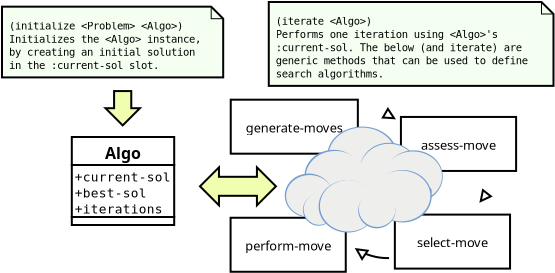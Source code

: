 <?xml version="1.0" encoding="UTF-8"?>
<dia:diagram xmlns:dia="http://www.lysator.liu.se/~alla/dia/">
  <dia:layer name="Background" visible="true" active="true">
    <dia:object type="UML - Class" version="0" id="O0">
      <dia:attribute name="obj_pos">
        <dia:point val="9.913,14.267"/>
      </dia:attribute>
      <dia:attribute name="obj_bb">
        <dia:rectangle val="9.863,14.217;15.083,18.717"/>
      </dia:attribute>
      <dia:attribute name="elem_corner">
        <dia:point val="9.913,14.267"/>
      </dia:attribute>
      <dia:attribute name="elem_width">
        <dia:real val="5.12"/>
      </dia:attribute>
      <dia:attribute name="elem_height">
        <dia:real val="4.4"/>
      </dia:attribute>
      <dia:attribute name="name">
        <dia:string>#Algo#</dia:string>
      </dia:attribute>
      <dia:attribute name="stereotype">
        <dia:string>##</dia:string>
      </dia:attribute>
      <dia:attribute name="comment">
        <dia:string>##</dia:string>
      </dia:attribute>
      <dia:attribute name="abstract">
        <dia:boolean val="false"/>
      </dia:attribute>
      <dia:attribute name="suppress_attributes">
        <dia:boolean val="false"/>
      </dia:attribute>
      <dia:attribute name="suppress_operations">
        <dia:boolean val="false"/>
      </dia:attribute>
      <dia:attribute name="visible_attributes">
        <dia:boolean val="true"/>
      </dia:attribute>
      <dia:attribute name="visible_operations">
        <dia:boolean val="true"/>
      </dia:attribute>
      <dia:attribute name="visible_comments">
        <dia:boolean val="false"/>
      </dia:attribute>
      <dia:attribute name="wrap_operations">
        <dia:boolean val="true"/>
      </dia:attribute>
      <dia:attribute name="wrap_after_char">
        <dia:int val="40"/>
      </dia:attribute>
      <dia:attribute name="comment_line_length">
        <dia:int val="17"/>
      </dia:attribute>
      <dia:attribute name="comment_tagging">
        <dia:boolean val="false"/>
      </dia:attribute>
      <dia:attribute name="line_width">
        <dia:real val="0.1"/>
      </dia:attribute>
      <dia:attribute name="line_color">
        <dia:color val="#000000"/>
      </dia:attribute>
      <dia:attribute name="fill_color">
        <dia:color val="#ffffff"/>
      </dia:attribute>
      <dia:attribute name="text_color">
        <dia:color val="#000000"/>
      </dia:attribute>
      <dia:attribute name="normal_font">
        <dia:font family="monospace" style="0" name="Courier"/>
      </dia:attribute>
      <dia:attribute name="abstract_font">
        <dia:font family="monospace" style="88" name="Courier-BoldOblique"/>
      </dia:attribute>
      <dia:attribute name="polymorphic_font">
        <dia:font family="monospace" style="8" name="Courier-Oblique"/>
      </dia:attribute>
      <dia:attribute name="classname_font">
        <dia:font family="sans" style="80" name="Helvetica-Bold"/>
      </dia:attribute>
      <dia:attribute name="abstract_classname_font">
        <dia:font family="sans" style="88" name="Helvetica-BoldOblique"/>
      </dia:attribute>
      <dia:attribute name="comment_font">
        <dia:font family="sans" style="8" name="Helvetica-Oblique"/>
      </dia:attribute>
      <dia:attribute name="normal_font_height">
        <dia:real val="0.8"/>
      </dia:attribute>
      <dia:attribute name="polymorphic_font_height">
        <dia:real val="0.8"/>
      </dia:attribute>
      <dia:attribute name="abstract_font_height">
        <dia:real val="0.8"/>
      </dia:attribute>
      <dia:attribute name="classname_font_height">
        <dia:real val="1"/>
      </dia:attribute>
      <dia:attribute name="abstract_classname_font_height">
        <dia:real val="1"/>
      </dia:attribute>
      <dia:attribute name="comment_font_height">
        <dia:real val="0.7"/>
      </dia:attribute>
      <dia:attribute name="attributes">
        <dia:composite type="umlattribute">
          <dia:attribute name="name">
            <dia:string>#current-sol#</dia:string>
          </dia:attribute>
          <dia:attribute name="type">
            <dia:string>##</dia:string>
          </dia:attribute>
          <dia:attribute name="value">
            <dia:string>##</dia:string>
          </dia:attribute>
          <dia:attribute name="comment">
            <dia:string>##</dia:string>
          </dia:attribute>
          <dia:attribute name="visibility">
            <dia:enum val="0"/>
          </dia:attribute>
          <dia:attribute name="abstract">
            <dia:boolean val="false"/>
          </dia:attribute>
          <dia:attribute name="class_scope">
            <dia:boolean val="false"/>
          </dia:attribute>
        </dia:composite>
        <dia:composite type="umlattribute">
          <dia:attribute name="name">
            <dia:string>#best-sol#</dia:string>
          </dia:attribute>
          <dia:attribute name="type">
            <dia:string>##</dia:string>
          </dia:attribute>
          <dia:attribute name="value">
            <dia:string>##</dia:string>
          </dia:attribute>
          <dia:attribute name="comment">
            <dia:string>##</dia:string>
          </dia:attribute>
          <dia:attribute name="visibility">
            <dia:enum val="0"/>
          </dia:attribute>
          <dia:attribute name="abstract">
            <dia:boolean val="false"/>
          </dia:attribute>
          <dia:attribute name="class_scope">
            <dia:boolean val="false"/>
          </dia:attribute>
        </dia:composite>
        <dia:composite type="umlattribute">
          <dia:attribute name="name">
            <dia:string>#iterations#</dia:string>
          </dia:attribute>
          <dia:attribute name="type">
            <dia:string>##</dia:string>
          </dia:attribute>
          <dia:attribute name="value">
            <dia:string>##</dia:string>
          </dia:attribute>
          <dia:attribute name="comment">
            <dia:string>##</dia:string>
          </dia:attribute>
          <dia:attribute name="visibility">
            <dia:enum val="0"/>
          </dia:attribute>
          <dia:attribute name="abstract">
            <dia:boolean val="false"/>
          </dia:attribute>
          <dia:attribute name="class_scope">
            <dia:boolean val="false"/>
          </dia:attribute>
        </dia:composite>
      </dia:attribute>
      <dia:attribute name="operations"/>
      <dia:attribute name="template">
        <dia:boolean val="false"/>
      </dia:attribute>
      <dia:attribute name="templates"/>
    </dia:object>
    <dia:object type="UML - Note" version="0" id="O1">
      <dia:attribute name="obj_pos">
        <dia:point val="19.762,7.517"/>
      </dia:attribute>
      <dia:attribute name="obj_bb">
        <dia:rectangle val="19.712,7.467;34.047,11.761"/>
      </dia:attribute>
      <dia:attribute name="meta">
        <dia:composite type="dict"/>
      </dia:attribute>
      <dia:attribute name="elem_corner">
        <dia:point val="19.762,7.517"/>
      </dia:attribute>
      <dia:attribute name="elem_width">
        <dia:real val="14.235"/>
      </dia:attribute>
      <dia:attribute name="elem_height">
        <dia:real val="4.195"/>
      </dia:attribute>
      <dia:attribute name="line_width">
        <dia:real val="0.1"/>
      </dia:attribute>
      <dia:attribute name="line_colour">
        <dia:color val="#000000"/>
      </dia:attribute>
      <dia:attribute name="fill_colour">
        <dia:color val="#f4fff2"/>
      </dia:attribute>
      <dia:attribute name="text">
        <dia:composite type="text">
          <dia:attribute name="string">
            <dia:string>#(iterate &lt;Algo&gt;)
Performs one iteration using &lt;Algo&gt;'s
:current-sol. The below (and iterate) are
generic methods that can be used to define
search algorithms.#</dia:string>
          </dia:attribute>
          <dia:attribute name="font">
            <dia:font family="monospace" style="0" name="Courier"/>
          </dia:attribute>
          <dia:attribute name="height">
            <dia:real val="0.659"/>
          </dia:attribute>
          <dia:attribute name="pos">
            <dia:point val="20.112,8.657"/>
          </dia:attribute>
          <dia:attribute name="color">
            <dia:color val="#000000"/>
          </dia:attribute>
          <dia:attribute name="alignment">
            <dia:enum val="0"/>
          </dia:attribute>
        </dia:composite>
      </dia:attribute>
    </dia:object>
    <dia:object type="UML - Note" version="0" id="O2">
      <dia:attribute name="obj_pos">
        <dia:point val="6.423,7.752"/>
      </dia:attribute>
      <dia:attribute name="obj_bb">
        <dia:rectangle val="6.373,7.702;17.532,11.338"/>
      </dia:attribute>
      <dia:attribute name="meta">
        <dia:composite type="dict"/>
      </dia:attribute>
      <dia:attribute name="elem_corner">
        <dia:point val="6.423,7.752"/>
      </dia:attribute>
      <dia:attribute name="elem_width">
        <dia:real val="11.06"/>
      </dia:attribute>
      <dia:attribute name="elem_height">
        <dia:real val="3.536"/>
      </dia:attribute>
      <dia:attribute name="line_width">
        <dia:real val="0.1"/>
      </dia:attribute>
      <dia:attribute name="line_colour">
        <dia:color val="#000000"/>
      </dia:attribute>
      <dia:attribute name="fill_colour">
        <dia:color val="#f4fff2"/>
      </dia:attribute>
      <dia:attribute name="text">
        <dia:composite type="text">
          <dia:attribute name="string">
            <dia:string>#(initialize &lt;Problem&gt; &lt;Algo&gt;)
Initializes the &lt;Algo&gt; instance,
by creating an initial solution
in the :current-sol slot.#</dia:string>
          </dia:attribute>
          <dia:attribute name="font">
            <dia:font family="monospace" style="0" name="Courier"/>
          </dia:attribute>
          <dia:attribute name="height">
            <dia:real val="0.659"/>
          </dia:attribute>
          <dia:attribute name="pos">
            <dia:point val="6.773,8.892"/>
          </dia:attribute>
          <dia:attribute name="color">
            <dia:color val="#000000"/>
          </dia:attribute>
          <dia:attribute name="alignment">
            <dia:enum val="0"/>
          </dia:attribute>
        </dia:composite>
      </dia:attribute>
    </dia:object>
    <dia:object type="Flowchart - Box" version="0" id="O3">
      <dia:attribute name="obj_pos">
        <dia:point val="17.86,12.401"/>
      </dia:attribute>
      <dia:attribute name="obj_bb">
        <dia:rectangle val="17.81,12.351;24.265,15.151"/>
      </dia:attribute>
      <dia:attribute name="elem_corner">
        <dia:point val="17.86,12.401"/>
      </dia:attribute>
      <dia:attribute name="elem_width">
        <dia:real val="6.355"/>
      </dia:attribute>
      <dia:attribute name="elem_height">
        <dia:real val="2.7"/>
      </dia:attribute>
      <dia:attribute name="show_background">
        <dia:boolean val="true"/>
      </dia:attribute>
      <dia:attribute name="padding">
        <dia:real val="0.5"/>
      </dia:attribute>
      <dia:attribute name="text">
        <dia:composite type="text">
          <dia:attribute name="string">
            <dia:string>#generate-moves#</dia:string>
          </dia:attribute>
          <dia:attribute name="font">
            <dia:font family="sans" style="0" name="Helvetica"/>
          </dia:attribute>
          <dia:attribute name="height">
            <dia:real val="0.8"/>
          </dia:attribute>
          <dia:attribute name="pos">
            <dia:point val="21.037,13.946"/>
          </dia:attribute>
          <dia:attribute name="color">
            <dia:color val="#000000"/>
          </dia:attribute>
          <dia:attribute name="alignment">
            <dia:enum val="1"/>
          </dia:attribute>
        </dia:composite>
      </dia:attribute>
    </dia:object>
    <dia:object type="Flowchart - Box" version="0" id="O4">
      <dia:attribute name="obj_pos">
        <dia:point val="26.369,13.264"/>
      </dia:attribute>
      <dia:attribute name="obj_bb">
        <dia:rectangle val="26.319,13.214;32.178,16.014"/>
      </dia:attribute>
      <dia:attribute name="elem_corner">
        <dia:point val="26.369,13.264"/>
      </dia:attribute>
      <dia:attribute name="elem_width">
        <dia:real val="5.759"/>
      </dia:attribute>
      <dia:attribute name="elem_height">
        <dia:real val="2.7"/>
      </dia:attribute>
      <dia:attribute name="show_background">
        <dia:boolean val="true"/>
      </dia:attribute>
      <dia:attribute name="padding">
        <dia:real val="0.5"/>
      </dia:attribute>
      <dia:attribute name="text">
        <dia:composite type="text">
          <dia:attribute name="string">
            <dia:string>#assess-move#</dia:string>
          </dia:attribute>
          <dia:attribute name="font">
            <dia:font family="sans" style="0" name="Helvetica"/>
          </dia:attribute>
          <dia:attribute name="height">
            <dia:real val="0.8"/>
          </dia:attribute>
          <dia:attribute name="pos">
            <dia:point val="29.248,14.809"/>
          </dia:attribute>
          <dia:attribute name="color">
            <dia:color val="#000000"/>
          </dia:attribute>
          <dia:attribute name="alignment">
            <dia:enum val="1"/>
          </dia:attribute>
        </dia:composite>
      </dia:attribute>
    </dia:object>
    <dia:object type="Flowchart - Box" version="0" id="O5">
      <dia:attribute name="obj_pos">
        <dia:point val="26.066,18.147"/>
      </dia:attribute>
      <dia:attribute name="obj_bb">
        <dia:rectangle val="26.016,18.097;31.875,20.897"/>
      </dia:attribute>
      <dia:attribute name="elem_corner">
        <dia:point val="26.066,18.147"/>
      </dia:attribute>
      <dia:attribute name="elem_width">
        <dia:real val="5.759"/>
      </dia:attribute>
      <dia:attribute name="elem_height">
        <dia:real val="2.7"/>
      </dia:attribute>
      <dia:attribute name="show_background">
        <dia:boolean val="true"/>
      </dia:attribute>
      <dia:attribute name="padding">
        <dia:real val="0.5"/>
      </dia:attribute>
      <dia:attribute name="text">
        <dia:composite type="text">
          <dia:attribute name="string">
            <dia:string>#select-move#</dia:string>
          </dia:attribute>
          <dia:attribute name="font">
            <dia:font family="sans" style="0" name="Helvetica"/>
          </dia:attribute>
          <dia:attribute name="height">
            <dia:real val="0.8"/>
          </dia:attribute>
          <dia:attribute name="pos">
            <dia:point val="28.945,19.692"/>
          </dia:attribute>
          <dia:attribute name="color">
            <dia:color val="#000000"/>
          </dia:attribute>
          <dia:attribute name="alignment">
            <dia:enum val="1"/>
          </dia:attribute>
        </dia:composite>
      </dia:attribute>
    </dia:object>
    <dia:object type="Flowchart - Box" version="0" id="O6">
      <dia:attribute name="obj_pos">
        <dia:point val="17.852,18.305"/>
      </dia:attribute>
      <dia:attribute name="obj_bb">
        <dia:rectangle val="17.802,18.256;23.661,21.055"/>
      </dia:attribute>
      <dia:attribute name="elem_corner">
        <dia:point val="17.852,18.305"/>
      </dia:attribute>
      <dia:attribute name="elem_width">
        <dia:real val="5.759"/>
      </dia:attribute>
      <dia:attribute name="elem_height">
        <dia:real val="2.7"/>
      </dia:attribute>
      <dia:attribute name="show_background">
        <dia:boolean val="true"/>
      </dia:attribute>
      <dia:attribute name="padding">
        <dia:real val="0.5"/>
      </dia:attribute>
      <dia:attribute name="text">
        <dia:composite type="text">
          <dia:attribute name="string">
            <dia:string>#perform-move#</dia:string>
          </dia:attribute>
          <dia:attribute name="font">
            <dia:font family="sans" style="0" name="Helvetica"/>
          </dia:attribute>
          <dia:attribute name="height">
            <dia:real val="0.8"/>
          </dia:attribute>
          <dia:attribute name="pos">
            <dia:point val="20.731,19.851"/>
          </dia:attribute>
          <dia:attribute name="color">
            <dia:color val="#000000"/>
          </dia:attribute>
          <dia:attribute name="alignment">
            <dia:enum val="1"/>
          </dia:attribute>
        </dia:composite>
      </dia:attribute>
    </dia:object>
    <dia:group>
      <dia:group>
        <dia:object type="Standard - Beziergon" version="0" id="O7">
          <dia:attribute name="obj_pos">
            <dia:point val="25.977,15.171"/>
          </dia:attribute>
          <dia:attribute name="obj_bb">
            <dia:rectangle val="22.696,13.746;26.177,16.596"/>
          </dia:attribute>
          <dia:attribute name="bez_points">
            <dia:point val="25.977,15.171"/>
            <dia:point val="25.977,15.848"/>
            <dia:point val="25.287,16.396"/>
            <dia:point val="24.436,16.396"/>
            <dia:point val="23.585,16.396"/>
            <dia:point val="22.896,15.848"/>
            <dia:point val="22.896,15.171"/>
            <dia:point val="22.896,14.495"/>
            <dia:point val="23.585,13.946"/>
            <dia:point val="24.436,13.946"/>
            <dia:point val="25.287,13.946"/>
            <dia:point val="25.977,14.495"/>
          </dia:attribute>
          <dia:attribute name="corner_types">
            <dia:enum val="-1228352448"/>
            <dia:enum val="0"/>
            <dia:enum val="0"/>
            <dia:enum val="0"/>
            <dia:enum val="0"/>
          </dia:attribute>
          <dia:attribute name="line_color">
            <dia:color val="#729fcf"/>
          </dia:attribute>
          <dia:attribute name="line_width">
            <dia:real val="0.4"/>
          </dia:attribute>
          <dia:attribute name="inner_color">
            <dia:color val="#729fcf"/>
          </dia:attribute>
          <dia:attribute name="show_background">
            <dia:boolean val="true"/>
          </dia:attribute>
        </dia:object>
        <dia:object type="Standard - Beziergon" version="0" id="O8">
          <dia:attribute name="obj_pos">
            <dia:point val="25.908,15.213"/>
          </dia:attribute>
          <dia:attribute name="obj_bb">
            <dia:rectangle val="22.752,13.797;26.108,16.629"/>
          </dia:attribute>
          <dia:attribute name="bez_points">
            <dia:point val="25.908,15.213"/>
            <dia:point val="25.908,15.885"/>
            <dia:point val="25.247,16.429"/>
            <dia:point val="24.43,16.429"/>
            <dia:point val="23.614,16.429"/>
            <dia:point val="22.952,15.885"/>
            <dia:point val="22.952,15.213"/>
            <dia:point val="22.952,14.542"/>
            <dia:point val="23.614,13.997"/>
            <dia:point val="24.43,13.997"/>
            <dia:point val="25.247,13.997"/>
            <dia:point val="25.908,14.542"/>
          </dia:attribute>
          <dia:attribute name="corner_types">
            <dia:enum val="-1228352448"/>
            <dia:enum val="0"/>
            <dia:enum val="0"/>
            <dia:enum val="0"/>
            <dia:enum val="0"/>
          </dia:attribute>
          <dia:attribute name="line_color">
            <dia:color val="#eeeeec"/>
          </dia:attribute>
          <dia:attribute name="line_width">
            <dia:real val="0.4"/>
          </dia:attribute>
          <dia:attribute name="inner_color">
            <dia:color val="#eeeeec"/>
          </dia:attribute>
          <dia:attribute name="show_background">
            <dia:boolean val="true"/>
          </dia:attribute>
        </dia:object>
        <dia:object type="Standard - Beziergon" version="0" id="O9">
          <dia:attribute name="obj_pos">
            <dia:point val="26.04,16.724"/>
          </dia:attribute>
          <dia:attribute name="obj_bb">
            <dia:rectangle val="23.34,15.413;26.24,18.035"/>
          </dia:attribute>
          <dia:attribute name="bez_points">
            <dia:point val="26.04,16.724"/>
            <dia:point val="26.04,17.338"/>
            <dia:point val="25.48,17.835"/>
            <dia:point val="24.79,17.835"/>
            <dia:point val="24.099,17.835"/>
            <dia:point val="23.54,17.338"/>
            <dia:point val="23.54,16.724"/>
            <dia:point val="23.54,16.11"/>
            <dia:point val="24.099,15.613"/>
            <dia:point val="24.79,15.613"/>
            <dia:point val="25.48,15.613"/>
            <dia:point val="26.04,16.11"/>
          </dia:attribute>
          <dia:attribute name="corner_types">
            <dia:enum val="-1228352448"/>
            <dia:enum val="0"/>
            <dia:enum val="0"/>
            <dia:enum val="0"/>
            <dia:enum val="0"/>
          </dia:attribute>
          <dia:attribute name="line_color">
            <dia:color val="#eeeeec"/>
          </dia:attribute>
          <dia:attribute name="line_width">
            <dia:real val="0.4"/>
          </dia:attribute>
          <dia:attribute name="inner_color">
            <dia:color val="#eeeeec"/>
          </dia:attribute>
          <dia:attribute name="show_background">
            <dia:boolean val="true"/>
          </dia:attribute>
        </dia:object>
        <dia:object type="Standard - Beziergon" version="0" id="O10">
          <dia:attribute name="obj_pos">
            <dia:point val="27.025,15.866"/>
          </dia:attribute>
          <dia:attribute name="obj_bb">
            <dia:rectangle val="24.325,14.554;27.225,17.177"/>
          </dia:attribute>
          <dia:attribute name="bez_points">
            <dia:point val="27.025,15.866"/>
            <dia:point val="27.025,16.479"/>
            <dia:point val="26.465,16.977"/>
            <dia:point val="25.775,16.977"/>
            <dia:point val="25.084,16.977"/>
            <dia:point val="24.525,16.479"/>
            <dia:point val="24.525,15.866"/>
            <dia:point val="24.525,15.252"/>
            <dia:point val="25.084,14.754"/>
            <dia:point val="25.775,14.754"/>
            <dia:point val="26.465,14.754"/>
            <dia:point val="27.025,15.252"/>
            <dia:point val="27.025,15.866"/>
            <dia:point val="27.025,15.866"/>
            <dia:point val="27.025,15.252"/>
          </dia:attribute>
          <dia:attribute name="corner_types">
            <dia:enum val="-1228352440"/>
            <dia:enum val="0"/>
            <dia:enum val="0"/>
            <dia:enum val="0"/>
            <dia:enum val="0"/>
            <dia:enum val="0"/>
          </dia:attribute>
          <dia:attribute name="line_color">
            <dia:color val="#729fcf"/>
          </dia:attribute>
          <dia:attribute name="line_width">
            <dia:real val="0.4"/>
          </dia:attribute>
          <dia:attribute name="inner_color">
            <dia:color val="#729fcf"/>
          </dia:attribute>
          <dia:attribute name="show_background">
            <dia:boolean val="true"/>
          </dia:attribute>
        </dia:object>
        <dia:object type="Standard - Beziergon" version="0" id="O11">
          <dia:attribute name="obj_pos">
            <dia:point val="24.247,16.219"/>
          </dia:attribute>
          <dia:attribute name="obj_bb">
            <dia:rectangle val="21.547,14.908;24.447,17.53"/>
          </dia:attribute>
          <dia:attribute name="bez_points">
            <dia:point val="24.247,16.219"/>
            <dia:point val="24.247,16.833"/>
            <dia:point val="23.687,17.33"/>
            <dia:point val="22.997,17.33"/>
            <dia:point val="22.306,17.33"/>
            <dia:point val="21.747,16.833"/>
            <dia:point val="21.747,16.219"/>
            <dia:point val="21.747,15.605"/>
            <dia:point val="22.306,15.108"/>
            <dia:point val="22.997,15.108"/>
            <dia:point val="23.687,15.108"/>
            <dia:point val="24.247,15.605"/>
          </dia:attribute>
          <dia:attribute name="corner_types">
            <dia:enum val="-1228352448"/>
            <dia:enum val="0"/>
            <dia:enum val="0"/>
            <dia:enum val="0"/>
            <dia:enum val="0"/>
          </dia:attribute>
          <dia:attribute name="line_color">
            <dia:color val="#729fcf"/>
          </dia:attribute>
          <dia:attribute name="line_width">
            <dia:real val="0.4"/>
          </dia:attribute>
          <dia:attribute name="inner_color">
            <dia:color val="#729fcf"/>
          </dia:attribute>
          <dia:attribute name="show_background">
            <dia:boolean val="true"/>
          </dia:attribute>
        </dia:object>
        <dia:object type="Standard - Beziergon" version="0" id="O12">
          <dia:attribute name="obj_pos">
            <dia:point val="24.368,16.276"/>
          </dia:attribute>
          <dia:attribute name="obj_bb">
            <dia:rectangle val="21.605,14.965;24.568,17.587"/>
          </dia:attribute>
          <dia:attribute name="bez_points">
            <dia:point val="24.368,16.276"/>
            <dia:point val="24.368,16.89"/>
            <dia:point val="23.794,17.387"/>
            <dia:point val="23.087,17.387"/>
            <dia:point val="22.379,17.387"/>
            <dia:point val="21.805,16.89"/>
            <dia:point val="21.805,16.276"/>
            <dia:point val="21.805,15.662"/>
            <dia:point val="22.379,15.165"/>
            <dia:point val="23.087,15.165"/>
            <dia:point val="23.794,15.165"/>
            <dia:point val="24.368,15.662"/>
          </dia:attribute>
          <dia:attribute name="corner_types">
            <dia:enum val="-1228352448"/>
            <dia:enum val="0"/>
            <dia:enum val="0"/>
            <dia:enum val="0"/>
            <dia:enum val="0"/>
          </dia:attribute>
          <dia:attribute name="line_color">
            <dia:color val="#eeeeec"/>
          </dia:attribute>
          <dia:attribute name="line_width">
            <dia:real val="0.4"/>
          </dia:attribute>
          <dia:attribute name="inner_color">
            <dia:color val="#eeeeec"/>
          </dia:attribute>
          <dia:attribute name="show_background">
            <dia:boolean val="true"/>
          </dia:attribute>
        </dia:object>
        <dia:object type="Standard - Beziergon" version="0" id="O13">
          <dia:attribute name="obj_pos">
            <dia:point val="22.757,17.191"/>
          </dia:attribute>
          <dia:attribute name="obj_bb">
            <dia:rectangle val="20.562,16.095;22.957,18.288"/>
          </dia:attribute>
          <dia:attribute name="bez_points">
            <dia:point val="22.757,17.191"/>
            <dia:point val="22.757,17.686"/>
            <dia:point val="22.31,18.088"/>
            <dia:point val="21.759,18.088"/>
            <dia:point val="21.209,18.088"/>
            <dia:point val="20.762,17.686"/>
            <dia:point val="20.762,17.191"/>
            <dia:point val="20.762,16.696"/>
            <dia:point val="21.209,16.295"/>
            <dia:point val="21.759,16.295"/>
            <dia:point val="22.31,16.295"/>
            <dia:point val="22.757,16.696"/>
            <dia:point val="22.757,17.191"/>
            <dia:point val="22.757,17.191"/>
            <dia:point val="22.757,16.696"/>
          </dia:attribute>
          <dia:attribute name="corner_types">
            <dia:enum val="-1228352440"/>
            <dia:enum val="0"/>
            <dia:enum val="0"/>
            <dia:enum val="0"/>
            <dia:enum val="0"/>
            <dia:enum val="0"/>
          </dia:attribute>
          <dia:attribute name="line_color">
            <dia:color val="#729fcf"/>
          </dia:attribute>
          <dia:attribute name="line_width">
            <dia:real val="0.4"/>
          </dia:attribute>
          <dia:attribute name="inner_color">
            <dia:color val="#729fcf"/>
          </dia:attribute>
          <dia:attribute name="show_background">
            <dia:boolean val="true"/>
          </dia:attribute>
        </dia:object>
        <dia:object type="Standard - Beziergon" version="0" id="O14">
          <dia:attribute name="obj_pos">
            <dia:point val="22.785,17.213"/>
          </dia:attribute>
          <dia:attribute name="obj_bb">
            <dia:rectangle val="20.626,16.17;23.785,18.255"/>
          </dia:attribute>
          <dia:attribute name="bez_points">
            <dia:point val="22.785,17.213"/>
            <dia:point val="22.785,17.678"/>
            <dia:point val="22.346,18.055"/>
            <dia:point val="21.805,18.055"/>
            <dia:point val="21.264,18.055"/>
            <dia:point val="20.826,17.678"/>
            <dia:point val="20.826,17.213"/>
            <dia:point val="20.826,16.747"/>
            <dia:point val="21.264,16.37"/>
            <dia:point val="21.805,16.37"/>
            <dia:point val="22.346,16.37"/>
            <dia:point val="22.785,16.747"/>
            <dia:point val="22.785,17.213"/>
            <dia:point val="22.785,17.213"/>
            <dia:point val="22.785,16.747"/>
          </dia:attribute>
          <dia:attribute name="corner_types">
            <dia:enum val="-1228352440"/>
            <dia:enum val="0"/>
            <dia:enum val="0"/>
            <dia:enum val="0"/>
            <dia:enum val="0"/>
            <dia:enum val="0"/>
          </dia:attribute>
          <dia:attribute name="line_color">
            <dia:color val="#eeeeec"/>
          </dia:attribute>
          <dia:attribute name="line_width">
            <dia:real val="0.4"/>
          </dia:attribute>
          <dia:attribute name="inner_color">
            <dia:color val="#eeeeec"/>
          </dia:attribute>
          <dia:attribute name="show_background">
            <dia:boolean val="true"/>
          </dia:attribute>
        </dia:object>
        <dia:object type="Standard - Beziergon" version="0" id="O15">
          <dia:attribute name="obj_pos">
            <dia:point val="27.046,15.972"/>
          </dia:attribute>
          <dia:attribute name="obj_bb">
            <dia:rectangle val="24.302,14.607;27.246,17.337"/>
          </dia:attribute>
          <dia:attribute name="bez_points">
            <dia:point val="27.046,15.972"/>
            <dia:point val="27.046,16.616"/>
            <dia:point val="26.477,17.137"/>
            <dia:point val="25.774,17.137"/>
            <dia:point val="25.071,17.137"/>
            <dia:point val="24.502,16.616"/>
            <dia:point val="24.502,15.972"/>
            <dia:point val="24.502,15.329"/>
            <dia:point val="25.071,14.807"/>
            <dia:point val="25.774,14.807"/>
            <dia:point val="26.477,14.807"/>
            <dia:point val="27.046,15.329"/>
          </dia:attribute>
          <dia:attribute name="corner_types">
            <dia:enum val="-1228352448"/>
            <dia:enum val="0"/>
            <dia:enum val="0"/>
            <dia:enum val="0"/>
            <dia:enum val="0"/>
          </dia:attribute>
          <dia:attribute name="line_color">
            <dia:color val="#eeeeec"/>
          </dia:attribute>
          <dia:attribute name="line_width">
            <dia:real val="0.4"/>
          </dia:attribute>
          <dia:attribute name="inner_color">
            <dia:color val="#eeeeec"/>
          </dia:attribute>
          <dia:attribute name="show_background">
            <dia:boolean val="true"/>
          </dia:attribute>
        </dia:object>
        <dia:object type="Standard - Beziergon" version="0" id="O16">
          <dia:attribute name="obj_pos">
            <dia:point val="28.262,16.244"/>
          </dia:attribute>
          <dia:attribute name="obj_bb">
            <dia:rectangle val="25.562,14.933;28.462,17.556"/>
          </dia:attribute>
          <dia:attribute name="bez_points">
            <dia:point val="28.262,16.244"/>
            <dia:point val="28.262,16.858"/>
            <dia:point val="27.703,17.356"/>
            <dia:point val="27.012,17.356"/>
            <dia:point val="26.322,17.356"/>
            <dia:point val="25.762,16.858"/>
            <dia:point val="25.762,16.244"/>
            <dia:point val="25.762,15.631"/>
            <dia:point val="26.322,15.133"/>
            <dia:point val="27.012,15.133"/>
            <dia:point val="27.703,15.133"/>
            <dia:point val="28.262,15.631"/>
          </dia:attribute>
          <dia:attribute name="corner_types">
            <dia:enum val="-1228352448"/>
            <dia:enum val="0"/>
            <dia:enum val="0"/>
            <dia:enum val="0"/>
            <dia:enum val="0"/>
          </dia:attribute>
          <dia:attribute name="line_color">
            <dia:color val="#729fcf"/>
          </dia:attribute>
          <dia:attribute name="line_width">
            <dia:real val="0.4"/>
          </dia:attribute>
          <dia:attribute name="inner_color">
            <dia:color val="#729fcf"/>
          </dia:attribute>
          <dia:attribute name="show_background">
            <dia:boolean val="true"/>
          </dia:attribute>
        </dia:object>
        <dia:object type="Standard - Beziergon" version="0" id="O17">
          <dia:attribute name="obj_pos">
            <dia:point val="28.225,16.24"/>
          </dia:attribute>
          <dia:attribute name="obj_bb">
            <dia:rectangle val="25.507,14.991;28.425,17.489"/>
          </dia:attribute>
          <dia:attribute name="bez_points">
            <dia:point val="28.225,16.24"/>
            <dia:point val="28.225,16.819"/>
            <dia:point val="27.661,17.289"/>
            <dia:point val="26.966,17.289"/>
            <dia:point val="26.271,17.289"/>
            <dia:point val="25.707,16.819"/>
            <dia:point val="25.707,16.24"/>
            <dia:point val="25.707,15.661"/>
            <dia:point val="26.271,15.191"/>
            <dia:point val="26.966,15.191"/>
            <dia:point val="27.661,15.191"/>
            <dia:point val="28.225,15.661"/>
          </dia:attribute>
          <dia:attribute name="corner_types">
            <dia:enum val="-1228352448"/>
            <dia:enum val="0"/>
            <dia:enum val="0"/>
            <dia:enum val="0"/>
            <dia:enum val="0"/>
          </dia:attribute>
          <dia:attribute name="line_color">
            <dia:color val="#eeeeec"/>
          </dia:attribute>
          <dia:attribute name="line_width">
            <dia:real val="0.4"/>
          </dia:attribute>
          <dia:attribute name="inner_color">
            <dia:color val="#eeeeec"/>
          </dia:attribute>
          <dia:attribute name="show_background">
            <dia:boolean val="true"/>
          </dia:attribute>
        </dia:object>
        <dia:object type="Standard - Beziergon" version="0" id="O18">
          <dia:attribute name="obj_pos">
            <dia:point val="22.833,17.911"/>
          </dia:attribute>
          <dia:attribute name="obj_bb">
            <dia:rectangle val="21.471,17.118;23.033,18.705"/>
          </dia:attribute>
          <dia:attribute name="bez_points">
            <dia:point val="22.833,17.911"/>
            <dia:point val="22.833,18.239"/>
            <dia:point val="22.573,18.505"/>
            <dia:point val="22.252,18.505"/>
            <dia:point val="21.931,18.505"/>
            <dia:point val="21.671,18.239"/>
            <dia:point val="21.671,17.911"/>
            <dia:point val="21.671,17.583"/>
            <dia:point val="21.931,17.318"/>
            <dia:point val="22.252,17.318"/>
            <dia:point val="22.573,17.318"/>
            <dia:point val="22.833,17.583"/>
          </dia:attribute>
          <dia:attribute name="corner_types">
            <dia:enum val="-1228352448"/>
            <dia:enum val="0"/>
            <dia:enum val="0"/>
            <dia:enum val="0"/>
            <dia:enum val="0"/>
          </dia:attribute>
          <dia:attribute name="line_color">
            <dia:color val="#729fcf"/>
          </dia:attribute>
          <dia:attribute name="line_width">
            <dia:real val="0.4"/>
          </dia:attribute>
          <dia:attribute name="inner_color">
            <dia:color val="#729fcf"/>
          </dia:attribute>
          <dia:attribute name="show_background">
            <dia:boolean val="true"/>
          </dia:attribute>
        </dia:object>
        <dia:object type="Standard - Beziergon" version="0" id="O19">
          <dia:attribute name="obj_pos">
            <dia:point val="22.85,17.874"/>
          </dia:attribute>
          <dia:attribute name="obj_bb">
            <dia:rectangle val="21.507,17.09;23.05,18.659"/>
          </dia:attribute>
          <dia:attribute name="bez_points">
            <dia:point val="22.85,17.874"/>
            <dia:point val="22.85,18.197"/>
            <dia:point val="22.594,18.459"/>
            <dia:point val="22.279,18.459"/>
            <dia:point val="21.963,18.459"/>
            <dia:point val="21.707,18.197"/>
            <dia:point val="21.707,17.874"/>
            <dia:point val="21.707,17.551"/>
            <dia:point val="21.963,17.29"/>
            <dia:point val="22.279,17.29"/>
            <dia:point val="22.594,17.29"/>
            <dia:point val="22.85,17.551"/>
            <dia:point val="22.85,17.874"/>
            <dia:point val="22.85,17.874"/>
            <dia:point val="22.85,17.551"/>
          </dia:attribute>
          <dia:attribute name="corner_types">
            <dia:enum val="-1228352440"/>
            <dia:enum val="0"/>
            <dia:enum val="0"/>
            <dia:enum val="0"/>
            <dia:enum val="0"/>
            <dia:enum val="0"/>
          </dia:attribute>
          <dia:attribute name="line_color">
            <dia:color val="#eeeeec"/>
          </dia:attribute>
          <dia:attribute name="line_width">
            <dia:real val="0.4"/>
          </dia:attribute>
          <dia:attribute name="inner_color">
            <dia:color val="#eeeeec"/>
          </dia:attribute>
          <dia:attribute name="show_background">
            <dia:boolean val="true"/>
          </dia:attribute>
        </dia:object>
        <dia:object type="Standard - Beziergon" version="0" id="O20">
          <dia:attribute name="obj_pos">
            <dia:point val="24.954,17.734"/>
          </dia:attribute>
          <dia:attribute name="obj_bb">
            <dia:rectangle val="22.254,16.423;25.154,19.046"/>
          </dia:attribute>
          <dia:attribute name="bez_points">
            <dia:point val="24.954,17.734"/>
            <dia:point val="24.954,18.348"/>
            <dia:point val="24.394,18.846"/>
            <dia:point val="23.704,18.846"/>
            <dia:point val="23.014,18.846"/>
            <dia:point val="22.454,18.348"/>
            <dia:point val="22.454,17.734"/>
            <dia:point val="22.454,17.121"/>
            <dia:point val="23.014,16.623"/>
            <dia:point val="23.704,16.623"/>
            <dia:point val="24.394,16.623"/>
            <dia:point val="24.954,17.121"/>
          </dia:attribute>
          <dia:attribute name="corner_types">
            <dia:enum val="-1228352448"/>
            <dia:enum val="0"/>
            <dia:enum val="0"/>
            <dia:enum val="0"/>
            <dia:enum val="0"/>
          </dia:attribute>
          <dia:attribute name="line_color">
            <dia:color val="#729fcf"/>
          </dia:attribute>
          <dia:attribute name="line_width">
            <dia:real val="0.4"/>
          </dia:attribute>
          <dia:attribute name="inner_color">
            <dia:color val="#729fcf"/>
          </dia:attribute>
          <dia:attribute name="show_background">
            <dia:boolean val="true"/>
          </dia:attribute>
        </dia:object>
        <dia:object type="Standard - Beziergon" version="0" id="O21">
          <dia:attribute name="obj_pos">
            <dia:point val="24.961,17.706"/>
          </dia:attribute>
          <dia:attribute name="obj_bb">
            <dia:rectangle val="22.32,16.418;25.161,18.993"/>
          </dia:attribute>
          <dia:attribute name="bez_points">
            <dia:point val="24.961,17.706"/>
            <dia:point val="24.961,18.306"/>
            <dia:point val="24.414,18.793"/>
            <dia:point val="23.74,18.793"/>
            <dia:point val="23.066,18.793"/>
            <dia:point val="22.52,18.306"/>
            <dia:point val="22.52,17.706"/>
            <dia:point val="22.52,17.105"/>
            <dia:point val="23.066,16.618"/>
            <dia:point val="23.74,16.618"/>
            <dia:point val="24.414,16.618"/>
            <dia:point val="24.961,17.105"/>
          </dia:attribute>
          <dia:attribute name="corner_types">
            <dia:enum val="-1228352448"/>
            <dia:enum val="0"/>
            <dia:enum val="0"/>
            <dia:enum val="0"/>
            <dia:enum val="0"/>
          </dia:attribute>
          <dia:attribute name="line_color">
            <dia:color val="#eeeeec"/>
          </dia:attribute>
          <dia:attribute name="line_width">
            <dia:real val="0.4"/>
          </dia:attribute>
          <dia:attribute name="inner_color">
            <dia:color val="#eeeeec"/>
          </dia:attribute>
          <dia:attribute name="show_background">
            <dia:boolean val="true"/>
          </dia:attribute>
        </dia:object>
        <dia:object type="Standard - Beziergon" version="0" id="O22">
          <dia:attribute name="obj_pos">
            <dia:point val="27.707,17.229"/>
          </dia:attribute>
          <dia:attribute name="obj_bb">
            <dia:rectangle val="25.006,15.918;28.707,18.541"/>
          </dia:attribute>
          <dia:attribute name="bez_points">
            <dia:point val="27.707,17.229"/>
            <dia:point val="27.707,17.843"/>
            <dia:point val="27.147,18.34"/>
            <dia:point val="26.457,18.34"/>
            <dia:point val="25.766,18.34"/>
            <dia:point val="25.206,17.843"/>
            <dia:point val="25.206,17.229"/>
            <dia:point val="25.206,16.616"/>
            <dia:point val="25.766,16.118"/>
            <dia:point val="26.457,16.118"/>
            <dia:point val="27.147,16.118"/>
            <dia:point val="27.707,16.616"/>
            <dia:point val="27.707,17.229"/>
            <dia:point val="27.707,17.229"/>
            <dia:point val="27.707,16.616"/>
          </dia:attribute>
          <dia:attribute name="corner_types">
            <dia:enum val="-1228352440"/>
            <dia:enum val="0"/>
            <dia:enum val="0"/>
            <dia:enum val="0"/>
            <dia:enum val="0"/>
            <dia:enum val="0"/>
          </dia:attribute>
          <dia:attribute name="line_color">
            <dia:color val="#729fcf"/>
          </dia:attribute>
          <dia:attribute name="line_width">
            <dia:real val="0.4"/>
          </dia:attribute>
          <dia:attribute name="inner_color">
            <dia:color val="#729fcf"/>
          </dia:attribute>
          <dia:attribute name="show_background">
            <dia:boolean val="true"/>
          </dia:attribute>
        </dia:object>
        <dia:object type="Standard - Beziergon" version="0" id="O23">
          <dia:attribute name="obj_pos">
            <dia:point val="27.64,17.215"/>
          </dia:attribute>
          <dia:attribute name="obj_bb">
            <dia:rectangle val="24.936,15.947;27.84,18.484"/>
          </dia:attribute>
          <dia:attribute name="bez_points">
            <dia:point val="27.64,17.215"/>
            <dia:point val="27.64,17.806"/>
            <dia:point val="27.079,18.284"/>
            <dia:point val="26.388,18.284"/>
            <dia:point val="25.696,18.284"/>
            <dia:point val="25.136,17.806"/>
            <dia:point val="25.136,17.215"/>
            <dia:point val="25.136,16.625"/>
            <dia:point val="25.696,16.147"/>
            <dia:point val="26.388,16.147"/>
            <dia:point val="27.079,16.147"/>
            <dia:point val="27.64,16.625"/>
          </dia:attribute>
          <dia:attribute name="corner_types">
            <dia:enum val="-1228352448"/>
            <dia:enum val="0"/>
            <dia:enum val="0"/>
            <dia:enum val="0"/>
            <dia:enum val="0"/>
          </dia:attribute>
          <dia:attribute name="line_color">
            <dia:color val="#eeeeec"/>
          </dia:attribute>
          <dia:attribute name="line_width">
            <dia:real val="0.4"/>
          </dia:attribute>
          <dia:attribute name="inner_color">
            <dia:color val="#eeeeec"/>
          </dia:attribute>
          <dia:attribute name="show_background">
            <dia:boolean val="true"/>
          </dia:attribute>
        </dia:object>
        <dia:object type="Standard - Beziergon" version="0" id="O24">
          <dia:attribute name="obj_pos">
            <dia:point val="25.285,18.627"/>
          </dia:attribute>
          <dia:attribute name="obj_bb">
            <dia:rectangle val="24.234,17.033;26.097,18.837"/>
          </dia:attribute>
          <dia:attribute name="bez_points">
            <dia:point val="25.285,18.627"/>
            <dia:point val="24.886,18.692"/>
            <dia:point val="24.51,18.436"/>
            <dia:point val="24.444,18.054"/>
            <dia:point val="24.378,17.672"/>
            <dia:point val="24.648,17.309"/>
            <dia:point val="25.046,17.244"/>
            <dia:point val="25.445,17.178"/>
            <dia:point val="25.821,17.434"/>
            <dia:point val="25.887,17.816"/>
            <dia:point val="25.953,18.198"/>
            <dia:point val="25.683,18.561"/>
          </dia:attribute>
          <dia:attribute name="corner_types">
            <dia:enum val="-1228352448"/>
            <dia:enum val="0"/>
            <dia:enum val="0"/>
            <dia:enum val="0"/>
            <dia:enum val="0"/>
          </dia:attribute>
          <dia:attribute name="line_color">
            <dia:color val="#729fcf"/>
          </dia:attribute>
          <dia:attribute name="line_width">
            <dia:real val="0.4"/>
          </dia:attribute>
          <dia:attribute name="inner_color">
            <dia:color val="#729fcf"/>
          </dia:attribute>
          <dia:attribute name="show_background">
            <dia:boolean val="true"/>
          </dia:attribute>
        </dia:object>
        <dia:object type="Standard - Beziergon" version="0" id="O25">
          <dia:attribute name="obj_pos">
            <dia:point val="25.3,18.557"/>
          </dia:attribute>
          <dia:attribute name="obj_bb">
            <dia:rectangle val="24.264,16.963;26.102,18.767"/>
          </dia:attribute>
          <dia:attribute name="bez_points">
            <dia:point val="25.3,18.557"/>
            <dia:point val="24.909,18.623"/>
            <dia:point val="24.538,18.366"/>
            <dia:point val="24.474,17.985"/>
            <dia:point val="24.409,17.603"/>
            <dia:point val="24.674,17.24"/>
            <dia:point val="25.066,17.174"/>
            <dia:point val="25.458,17.108"/>
            <dia:point val="25.828,17.364"/>
            <dia:point val="25.893,17.746"/>
            <dia:point val="25.957,18.128"/>
            <dia:point val="25.692,18.491"/>
          </dia:attribute>
          <dia:attribute name="corner_types">
            <dia:enum val="-1228352448"/>
            <dia:enum val="0"/>
            <dia:enum val="0"/>
            <dia:enum val="0"/>
            <dia:enum val="0"/>
          </dia:attribute>
          <dia:attribute name="line_color">
            <dia:color val="#eeeeec"/>
          </dia:attribute>
          <dia:attribute name="line_width">
            <dia:real val="0.4"/>
          </dia:attribute>
          <dia:attribute name="inner_color">
            <dia:color val="#eeeeec"/>
          </dia:attribute>
          <dia:attribute name="show_background">
            <dia:boolean val="true"/>
          </dia:attribute>
        </dia:object>
      </dia:group>
    </dia:group>
    <dia:object type="Standard - Arc" version="0" id="O26">
      <dia:attribute name="obj_pos">
        <dia:point val="24.43,13.013"/>
      </dia:attribute>
      <dia:attribute name="obj_bb">
        <dia:rectangle val="24.37,12.766;26.181,13.443"/>
      </dia:attribute>
      <dia:attribute name="conn_endpoints">
        <dia:point val="24.43,13.013"/>
        <dia:point val="26.122,13.384"/>
      </dia:attribute>
      <dia:attribute name="curve_distance">
        <dia:real val="-0.135"/>
      </dia:attribute>
      <dia:attribute name="end_arrow">
        <dia:enum val="2"/>
      </dia:attribute>
      <dia:attribute name="end_arrow_length">
        <dia:real val="0.5"/>
      </dia:attribute>
      <dia:attribute name="end_arrow_width">
        <dia:real val="0.5"/>
      </dia:attribute>
    </dia:object>
    <dia:object type="Standard - Arc" version="0" id="O27">
      <dia:attribute name="obj_pos">
        <dia:point val="30.862,16.314"/>
      </dia:attribute>
      <dia:attribute name="obj_bb">
        <dia:rectangle val="30.223,16.248;30.959,17.626"/>
      </dia:attribute>
      <dia:attribute name="conn_endpoints">
        <dia:point val="30.862,16.314"/>
        <dia:point val="30.29,17.56"/>
      </dia:attribute>
      <dia:attribute name="curve_distance">
        <dia:real val="-0.081"/>
      </dia:attribute>
      <dia:attribute name="end_arrow">
        <dia:enum val="2"/>
      </dia:attribute>
      <dia:attribute name="end_arrow_length">
        <dia:real val="0.5"/>
      </dia:attribute>
      <dia:attribute name="end_arrow_width">
        <dia:real val="0.5"/>
      </dia:attribute>
    </dia:object>
    <dia:object type="Standard - Arc" version="0" id="O28">
      <dia:attribute name="obj_pos">
        <dia:point val="25.777,20.322"/>
      </dia:attribute>
      <dia:attribute name="obj_bb">
        <dia:rectangle val="23.997,19.755;25.839,20.462"/>
      </dia:attribute>
      <dia:attribute name="conn_endpoints">
        <dia:point val="25.777,20.322"/>
        <dia:point val="24.059,19.817"/>
      </dia:attribute>
      <dia:attribute name="curve_distance">
        <dia:real val="-0.139"/>
      </dia:attribute>
      <dia:attribute name="end_arrow">
        <dia:enum val="2"/>
      </dia:attribute>
      <dia:attribute name="end_arrow_length">
        <dia:real val="0.5"/>
      </dia:attribute>
      <dia:attribute name="end_arrow_width">
        <dia:real val="0.5"/>
      </dia:attribute>
    </dia:object>
    <dia:object type="Geometric - Left-Right Arrow" version="1" id="O29">
      <dia:attribute name="obj_pos">
        <dia:point val="16.323,15.784"/>
      </dia:attribute>
      <dia:attribute name="obj_bb">
        <dia:rectangle val="16.253,15.663;20.189,17.802"/>
      </dia:attribute>
      <dia:attribute name="meta">
        <dia:composite type="dict"/>
      </dia:attribute>
      <dia:attribute name="elem_corner">
        <dia:point val="16.323,15.784"/>
      </dia:attribute>
      <dia:attribute name="elem_width">
        <dia:real val="3.795"/>
      </dia:attribute>
      <dia:attribute name="elem_height">
        <dia:real val="1.898"/>
      </dia:attribute>
      <dia:attribute name="line_width">
        <dia:real val="0.1"/>
      </dia:attribute>
      <dia:attribute name="line_colour">
        <dia:color val="#000000"/>
      </dia:attribute>
      <dia:attribute name="fill_colour">
        <dia:color val="#efffaf"/>
      </dia:attribute>
      <dia:attribute name="show_background">
        <dia:boolean val="true"/>
      </dia:attribute>
      <dia:attribute name="line_style">
        <dia:enum val="0"/>
        <dia:real val="1"/>
      </dia:attribute>
      <dia:attribute name="flip_horizontal">
        <dia:boolean val="false"/>
      </dia:attribute>
      <dia:attribute name="flip_vertical">
        <dia:boolean val="false"/>
      </dia:attribute>
      <dia:attribute name="subscale">
        <dia:real val="1"/>
      </dia:attribute>
    </dia:object>
    <dia:object type="Geometric - Down Arrow" version="1" id="O30">
      <dia:attribute name="obj_pos">
        <dia:point val="11.598,11.969"/>
      </dia:attribute>
      <dia:attribute name="obj_bb">
        <dia:rectangle val="11.477,11.919;13.436,13.758"/>
      </dia:attribute>
      <dia:attribute name="meta">
        <dia:composite type="dict"/>
      </dia:attribute>
      <dia:attribute name="elem_corner">
        <dia:point val="11.598,11.969"/>
      </dia:attribute>
      <dia:attribute name="elem_width">
        <dia:real val="1.718"/>
      </dia:attribute>
      <dia:attribute name="elem_height">
        <dia:real val="1.718"/>
      </dia:attribute>
      <dia:attribute name="line_width">
        <dia:real val="0.1"/>
      </dia:attribute>
      <dia:attribute name="line_colour">
        <dia:color val="#000000"/>
      </dia:attribute>
      <dia:attribute name="fill_colour">
        <dia:color val="#efffaf"/>
      </dia:attribute>
      <dia:attribute name="show_background">
        <dia:boolean val="true"/>
      </dia:attribute>
      <dia:attribute name="line_style">
        <dia:enum val="0"/>
        <dia:real val="1"/>
      </dia:attribute>
      <dia:attribute name="flip_horizontal">
        <dia:boolean val="false"/>
      </dia:attribute>
      <dia:attribute name="flip_vertical">
        <dia:boolean val="false"/>
      </dia:attribute>
      <dia:attribute name="subscale">
        <dia:real val="1"/>
      </dia:attribute>
    </dia:object>
  </dia:layer>
</dia:diagram>
